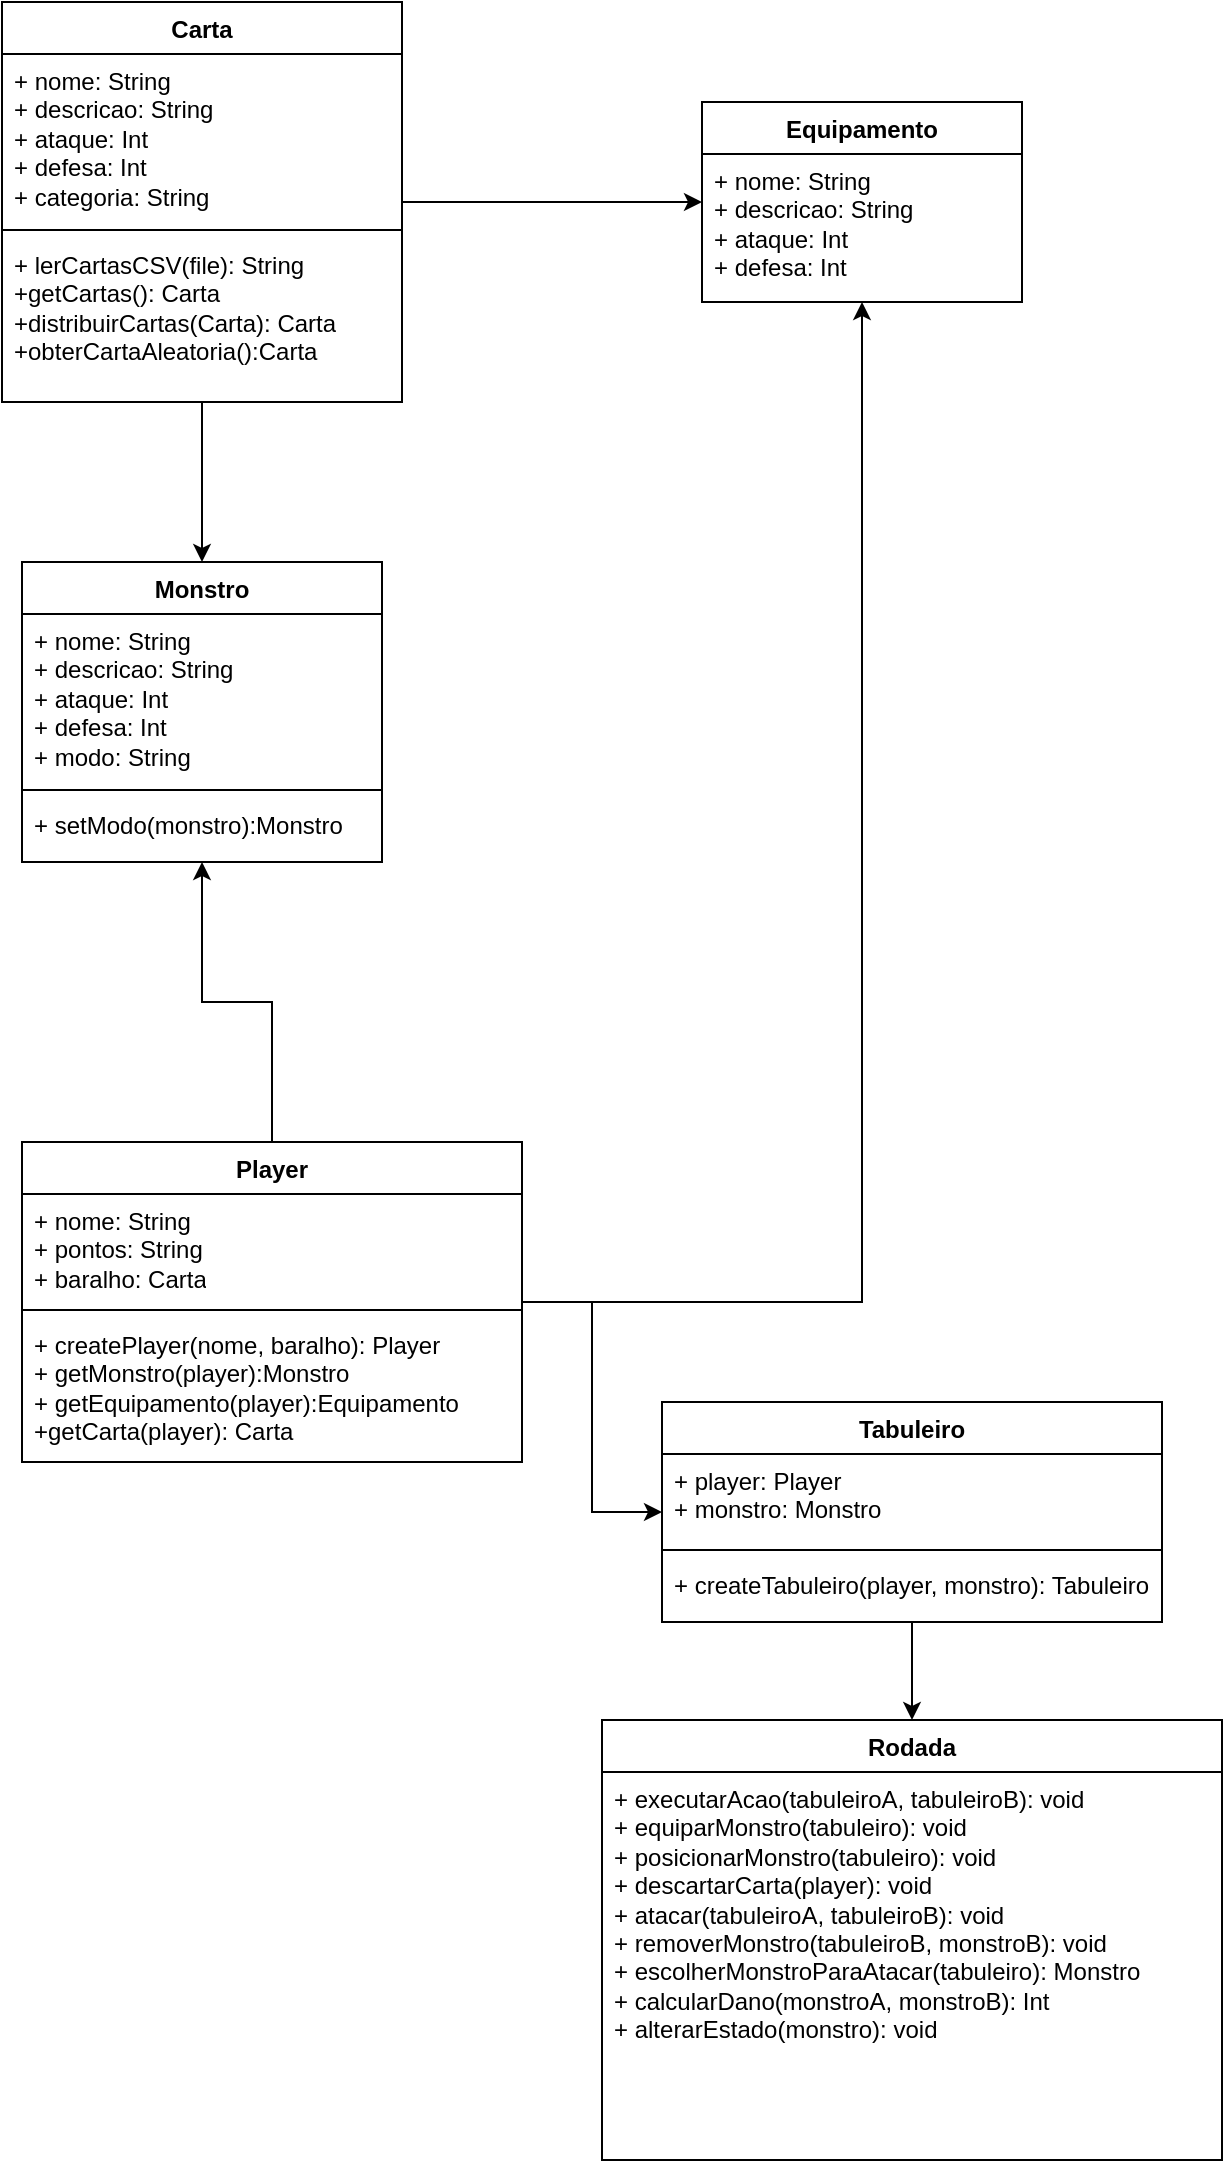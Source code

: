 <mxfile version="22.0.4" type="github">
  <diagram id="C5RBs43oDa-KdzZeNtuy" name="Page-1">
    <mxGraphModel dx="990" dy="1615" grid="1" gridSize="10" guides="1" tooltips="1" connect="1" arrows="1" fold="1" page="1" pageScale="1" pageWidth="827" pageHeight="1169" math="0" shadow="0">
      <root>
        <mxCell id="WIyWlLk6GJQsqaUBKTNV-0" />
        <mxCell id="WIyWlLk6GJQsqaUBKTNV-1" parent="WIyWlLk6GJQsqaUBKTNV-0" />
        <mxCell id="bInXwuXmaLJvTsh4MsIk-34" value="" style="edgeStyle=orthogonalEdgeStyle;rounded=0;orthogonalLoop=1;jettySize=auto;html=1;" edge="1" parent="WIyWlLk6GJQsqaUBKTNV-1" source="bInXwuXmaLJvTsh4MsIk-0" target="bInXwuXmaLJvTsh4MsIk-30">
          <mxGeometry relative="1" as="geometry" />
        </mxCell>
        <mxCell id="bInXwuXmaLJvTsh4MsIk-40" value="" style="edgeStyle=orthogonalEdgeStyle;rounded=0;orthogonalLoop=1;jettySize=auto;html=1;" edge="1" parent="WIyWlLk6GJQsqaUBKTNV-1" source="bInXwuXmaLJvTsh4MsIk-0" target="bInXwuXmaLJvTsh4MsIk-36">
          <mxGeometry relative="1" as="geometry" />
        </mxCell>
        <mxCell id="bInXwuXmaLJvTsh4MsIk-0" value="Carta" style="swimlane;fontStyle=1;align=center;verticalAlign=top;childLayout=stackLayout;horizontal=1;startSize=26;horizontalStack=0;resizeParent=1;resizeParentMax=0;resizeLast=0;collapsible=1;marginBottom=0;whiteSpace=wrap;html=1;" vertex="1" parent="WIyWlLk6GJQsqaUBKTNV-1">
          <mxGeometry x="210" y="90" width="200" height="200" as="geometry">
            <mxRectangle x="180" y="330" width="100" height="30" as="alternateBounds" />
          </mxGeometry>
        </mxCell>
        <mxCell id="bInXwuXmaLJvTsh4MsIk-1" value="+ nome: String&lt;br&gt;+ descricao: String&lt;br&gt;+ ataque: Int&lt;br&gt;+ defesa: Int&lt;br&gt;+ categoria: String" style="text;strokeColor=none;fillColor=none;align=left;verticalAlign=top;spacingLeft=4;spacingRight=4;overflow=hidden;rotatable=0;points=[[0,0.5],[1,0.5]];portConstraint=eastwest;whiteSpace=wrap;html=1;" vertex="1" parent="bInXwuXmaLJvTsh4MsIk-0">
          <mxGeometry y="26" width="200" height="84" as="geometry" />
        </mxCell>
        <mxCell id="bInXwuXmaLJvTsh4MsIk-2" value="" style="line;strokeWidth=1;fillColor=none;align=left;verticalAlign=middle;spacingTop=-1;spacingLeft=3;spacingRight=3;rotatable=0;labelPosition=right;points=[];portConstraint=eastwest;strokeColor=inherit;" vertex="1" parent="bInXwuXmaLJvTsh4MsIk-0">
          <mxGeometry y="110" width="200" height="8" as="geometry" />
        </mxCell>
        <mxCell id="bInXwuXmaLJvTsh4MsIk-3" value="+ lerCartasCSV(file): String&lt;br&gt;+getCartas(): Carta&lt;br&gt;+distribuirCartas(Carta): Carta&lt;br&gt;+obterCartaAleatoria():Carta" style="text;strokeColor=none;fillColor=none;align=left;verticalAlign=top;spacingLeft=4;spacingRight=4;overflow=hidden;rotatable=0;points=[[0,0.5],[1,0.5]];portConstraint=eastwest;whiteSpace=wrap;html=1;" vertex="1" parent="bInXwuXmaLJvTsh4MsIk-0">
          <mxGeometry y="118" width="200" height="82" as="geometry" />
        </mxCell>
        <mxCell id="bInXwuXmaLJvTsh4MsIk-30" value="Monstro" style="swimlane;fontStyle=1;align=center;verticalAlign=top;childLayout=stackLayout;horizontal=1;startSize=26;horizontalStack=0;resizeParent=1;resizeParentMax=0;resizeLast=0;collapsible=1;marginBottom=0;whiteSpace=wrap;html=1;" vertex="1" parent="WIyWlLk6GJQsqaUBKTNV-1">
          <mxGeometry x="220" y="370" width="180" height="150" as="geometry">
            <mxRectangle x="180" y="330" width="100" height="30" as="alternateBounds" />
          </mxGeometry>
        </mxCell>
        <mxCell id="bInXwuXmaLJvTsh4MsIk-31" value="+ nome: String&lt;br&gt;+ descricao: String&lt;br&gt;+ ataque: Int&lt;br&gt;+ defesa: Int&lt;br&gt;+ modo: String" style="text;strokeColor=none;fillColor=none;align=left;verticalAlign=top;spacingLeft=4;spacingRight=4;overflow=hidden;rotatable=0;points=[[0,0.5],[1,0.5]];portConstraint=eastwest;whiteSpace=wrap;html=1;" vertex="1" parent="bInXwuXmaLJvTsh4MsIk-30">
          <mxGeometry y="26" width="180" height="84" as="geometry" />
        </mxCell>
        <mxCell id="bInXwuXmaLJvTsh4MsIk-32" value="" style="line;strokeWidth=1;fillColor=none;align=left;verticalAlign=middle;spacingTop=-1;spacingLeft=3;spacingRight=3;rotatable=0;labelPosition=right;points=[];portConstraint=eastwest;strokeColor=inherit;" vertex="1" parent="bInXwuXmaLJvTsh4MsIk-30">
          <mxGeometry y="110" width="180" height="8" as="geometry" />
        </mxCell>
        <mxCell id="bInXwuXmaLJvTsh4MsIk-33" value="+ setModo(monstro):Monstro" style="text;strokeColor=none;fillColor=none;align=left;verticalAlign=top;spacingLeft=4;spacingRight=4;overflow=hidden;rotatable=0;points=[[0,0.5],[1,0.5]];portConstraint=eastwest;whiteSpace=wrap;html=1;" vertex="1" parent="bInXwuXmaLJvTsh4MsIk-30">
          <mxGeometry y="118" width="180" height="32" as="geometry" />
        </mxCell>
        <mxCell id="bInXwuXmaLJvTsh4MsIk-36" value="Equipamento" style="swimlane;fontStyle=1;align=center;verticalAlign=top;childLayout=stackLayout;horizontal=1;startSize=26;horizontalStack=0;resizeParent=1;resizeParentMax=0;resizeLast=0;collapsible=1;marginBottom=0;whiteSpace=wrap;html=1;" vertex="1" parent="WIyWlLk6GJQsqaUBKTNV-1">
          <mxGeometry x="560" y="140" width="160" height="100" as="geometry">
            <mxRectangle x="180" y="330" width="100" height="30" as="alternateBounds" />
          </mxGeometry>
        </mxCell>
        <mxCell id="bInXwuXmaLJvTsh4MsIk-37" value="+ nome: String&lt;br&gt;+ descricao: String&lt;br&gt;+ ataque: Int&lt;br&gt;+ defesa: Int" style="text;strokeColor=none;fillColor=none;align=left;verticalAlign=top;spacingLeft=4;spacingRight=4;overflow=hidden;rotatable=0;points=[[0,0.5],[1,0.5]];portConstraint=eastwest;whiteSpace=wrap;html=1;" vertex="1" parent="bInXwuXmaLJvTsh4MsIk-36">
          <mxGeometry y="26" width="160" height="74" as="geometry" />
        </mxCell>
        <mxCell id="bInXwuXmaLJvTsh4MsIk-50" value="" style="edgeStyle=orthogonalEdgeStyle;rounded=0;orthogonalLoop=1;jettySize=auto;html=1;" edge="1" parent="WIyWlLk6GJQsqaUBKTNV-1" source="bInXwuXmaLJvTsh4MsIk-41" target="bInXwuXmaLJvTsh4MsIk-46">
          <mxGeometry relative="1" as="geometry" />
        </mxCell>
        <mxCell id="bInXwuXmaLJvTsh4MsIk-60" style="edgeStyle=orthogonalEdgeStyle;rounded=0;orthogonalLoop=1;jettySize=auto;html=1;" edge="1" parent="WIyWlLk6GJQsqaUBKTNV-1" source="bInXwuXmaLJvTsh4MsIk-41" target="bInXwuXmaLJvTsh4MsIk-30">
          <mxGeometry relative="1" as="geometry" />
        </mxCell>
        <mxCell id="bInXwuXmaLJvTsh4MsIk-61" style="edgeStyle=orthogonalEdgeStyle;rounded=0;orthogonalLoop=1;jettySize=auto;html=1;" edge="1" parent="WIyWlLk6GJQsqaUBKTNV-1" source="bInXwuXmaLJvTsh4MsIk-41" target="bInXwuXmaLJvTsh4MsIk-36">
          <mxGeometry relative="1" as="geometry" />
        </mxCell>
        <mxCell id="bInXwuXmaLJvTsh4MsIk-41" value="Player" style="swimlane;fontStyle=1;align=center;verticalAlign=top;childLayout=stackLayout;horizontal=1;startSize=26;horizontalStack=0;resizeParent=1;resizeParentMax=0;resizeLast=0;collapsible=1;marginBottom=0;whiteSpace=wrap;html=1;" vertex="1" parent="WIyWlLk6GJQsqaUBKTNV-1">
          <mxGeometry x="220" y="660" width="250" height="160" as="geometry">
            <mxRectangle x="180" y="330" width="100" height="30" as="alternateBounds" />
          </mxGeometry>
        </mxCell>
        <mxCell id="bInXwuXmaLJvTsh4MsIk-42" value="+ nome: String&lt;br&gt;+ pontos: String&lt;br&gt;+ baralho: Carta" style="text;strokeColor=none;fillColor=none;align=left;verticalAlign=top;spacingLeft=4;spacingRight=4;overflow=hidden;rotatable=0;points=[[0,0.5],[1,0.5]];portConstraint=eastwest;whiteSpace=wrap;html=1;" vertex="1" parent="bInXwuXmaLJvTsh4MsIk-41">
          <mxGeometry y="26" width="250" height="54" as="geometry" />
        </mxCell>
        <mxCell id="bInXwuXmaLJvTsh4MsIk-43" value="" style="line;strokeWidth=1;fillColor=none;align=left;verticalAlign=middle;spacingTop=-1;spacingLeft=3;spacingRight=3;rotatable=0;labelPosition=right;points=[];portConstraint=eastwest;strokeColor=inherit;" vertex="1" parent="bInXwuXmaLJvTsh4MsIk-41">
          <mxGeometry y="80" width="250" height="8" as="geometry" />
        </mxCell>
        <mxCell id="bInXwuXmaLJvTsh4MsIk-44" value="+ createPlayer(nome, baralho): Player&lt;br&gt;+ getMonstro(player):Monstro&lt;br&gt;+ getEquipamento(player):Equipamento&lt;br&gt;+getCarta(player): Carta" style="text;strokeColor=none;fillColor=none;align=left;verticalAlign=top;spacingLeft=4;spacingRight=4;overflow=hidden;rotatable=0;points=[[0,0.5],[1,0.5]];portConstraint=eastwest;whiteSpace=wrap;html=1;" vertex="1" parent="bInXwuXmaLJvTsh4MsIk-41">
          <mxGeometry y="88" width="250" height="72" as="geometry" />
        </mxCell>
        <mxCell id="bInXwuXmaLJvTsh4MsIk-55" value="" style="edgeStyle=orthogonalEdgeStyle;rounded=0;orthogonalLoop=1;jettySize=auto;html=1;" edge="1" parent="WIyWlLk6GJQsqaUBKTNV-1" source="bInXwuXmaLJvTsh4MsIk-46" target="bInXwuXmaLJvTsh4MsIk-51">
          <mxGeometry relative="1" as="geometry" />
        </mxCell>
        <mxCell id="bInXwuXmaLJvTsh4MsIk-46" value="Tabuleiro" style="swimlane;fontStyle=1;align=center;verticalAlign=top;childLayout=stackLayout;horizontal=1;startSize=26;horizontalStack=0;resizeParent=1;resizeParentMax=0;resizeLast=0;collapsible=1;marginBottom=0;whiteSpace=wrap;html=1;" vertex="1" parent="WIyWlLk6GJQsqaUBKTNV-1">
          <mxGeometry x="540" y="790" width="250" height="110" as="geometry">
            <mxRectangle x="180" y="330" width="100" height="30" as="alternateBounds" />
          </mxGeometry>
        </mxCell>
        <mxCell id="bInXwuXmaLJvTsh4MsIk-47" value="+ player: Player&lt;br&gt;+ monstro: Monstro" style="text;strokeColor=none;fillColor=none;align=left;verticalAlign=top;spacingLeft=4;spacingRight=4;overflow=hidden;rotatable=0;points=[[0,0.5],[1,0.5]];portConstraint=eastwest;whiteSpace=wrap;html=1;" vertex="1" parent="bInXwuXmaLJvTsh4MsIk-46">
          <mxGeometry y="26" width="250" height="44" as="geometry" />
        </mxCell>
        <mxCell id="bInXwuXmaLJvTsh4MsIk-48" value="" style="line;strokeWidth=1;fillColor=none;align=left;verticalAlign=middle;spacingTop=-1;spacingLeft=3;spacingRight=3;rotatable=0;labelPosition=right;points=[];portConstraint=eastwest;strokeColor=inherit;" vertex="1" parent="bInXwuXmaLJvTsh4MsIk-46">
          <mxGeometry y="70" width="250" height="8" as="geometry" />
        </mxCell>
        <mxCell id="bInXwuXmaLJvTsh4MsIk-49" value="+ createTabuleiro(player, monstro): Tabuleiro" style="text;strokeColor=none;fillColor=none;align=left;verticalAlign=top;spacingLeft=4;spacingRight=4;overflow=hidden;rotatable=0;points=[[0,0.5],[1,0.5]];portConstraint=eastwest;whiteSpace=wrap;html=1;" vertex="1" parent="bInXwuXmaLJvTsh4MsIk-46">
          <mxGeometry y="78" width="250" height="32" as="geometry" />
        </mxCell>
        <mxCell id="bInXwuXmaLJvTsh4MsIk-51" value="Rodada" style="swimlane;fontStyle=1;align=center;verticalAlign=top;childLayout=stackLayout;horizontal=1;startSize=26;horizontalStack=0;resizeParent=1;resizeParentMax=0;resizeLast=0;collapsible=1;marginBottom=0;whiteSpace=wrap;html=1;" vertex="1" parent="WIyWlLk6GJQsqaUBKTNV-1">
          <mxGeometry x="510" y="949" width="310" height="220" as="geometry">
            <mxRectangle x="180" y="330" width="100" height="30" as="alternateBounds" />
          </mxGeometry>
        </mxCell>
        <mxCell id="bInXwuXmaLJvTsh4MsIk-54" value="+ executarAcao(tabuleiroA, tabuleiroB): void&lt;br&gt;+ equiparMonstro(tabuleiro): void&lt;br&gt;+ posicionarMonstro(tabuleiro): void&lt;br&gt;+ descartarCarta(player): void&lt;br&gt;+ atacar(tabuleiroA, tabuleiroB): void&lt;br&gt;+ removerMonstro(tabuleiroB, monstroB): void&lt;br&gt;+ escolherMonstroParaAtacar(tabuleiro): Monstro&lt;br&gt;+ calcularDano(monstroA, monstroB): Int&lt;br&gt;+ alterarEstado(monstro): void" style="text;strokeColor=none;fillColor=none;align=left;verticalAlign=top;spacingLeft=4;spacingRight=4;overflow=hidden;rotatable=0;points=[[0,0.5],[1,0.5]];portConstraint=eastwest;whiteSpace=wrap;html=1;" vertex="1" parent="bInXwuXmaLJvTsh4MsIk-51">
          <mxGeometry y="26" width="310" height="194" as="geometry" />
        </mxCell>
      </root>
    </mxGraphModel>
  </diagram>
</mxfile>
